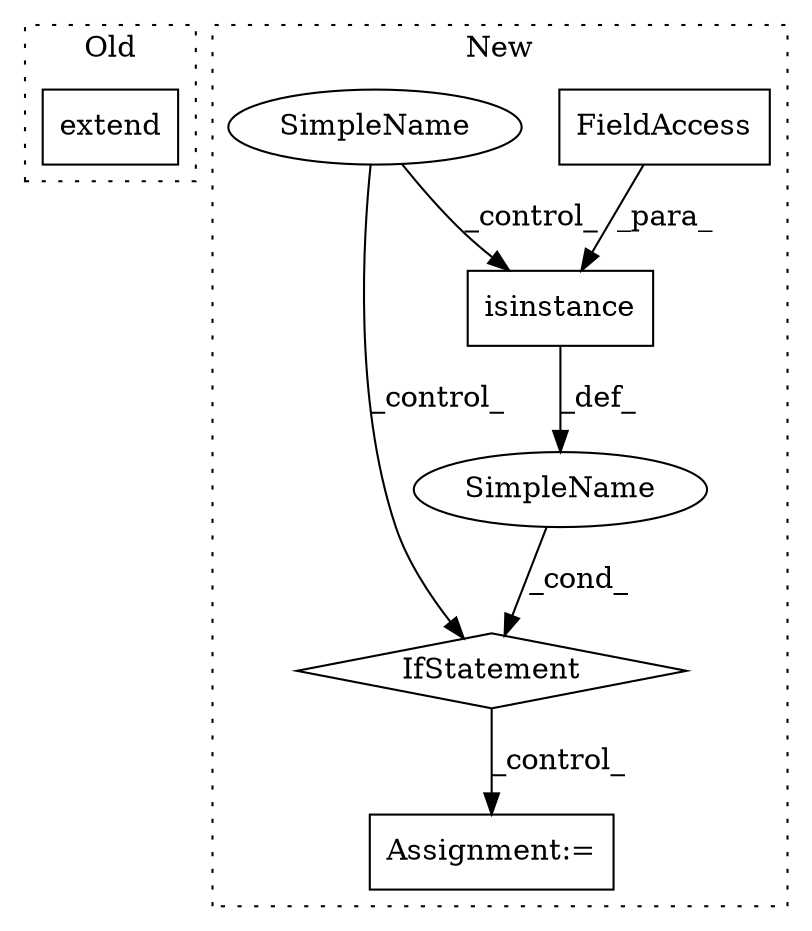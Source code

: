 digraph G {
subgraph cluster0 {
1 [label="extend" a="32" s="5188,5229" l="7,1" shape="box"];
label = "Old";
style="dotted";
}
subgraph cluster1 {
2 [label="isinstance" a="32" s="4585,4609" l="11,1" shape="box"];
3 [label="IfStatement" a="25" s="4581,4610" l="4,2" shape="diamond"];
4 [label="Assignment:=" a="7" s="4717" l="1" shape="box"];
5 [label="SimpleName" a="42" s="" l="" shape="ellipse"];
6 [label="FieldAccess" a="22" s="4604" l="5" shape="box"];
7 [label="SimpleName" a="42" s="" l="" shape="ellipse"];
label = "New";
style="dotted";
}
2 -> 5 [label="_def_"];
3 -> 4 [label="_control_"];
5 -> 3 [label="_cond_"];
6 -> 2 [label="_para_"];
7 -> 3 [label="_control_"];
7 -> 2 [label="_control_"];
}